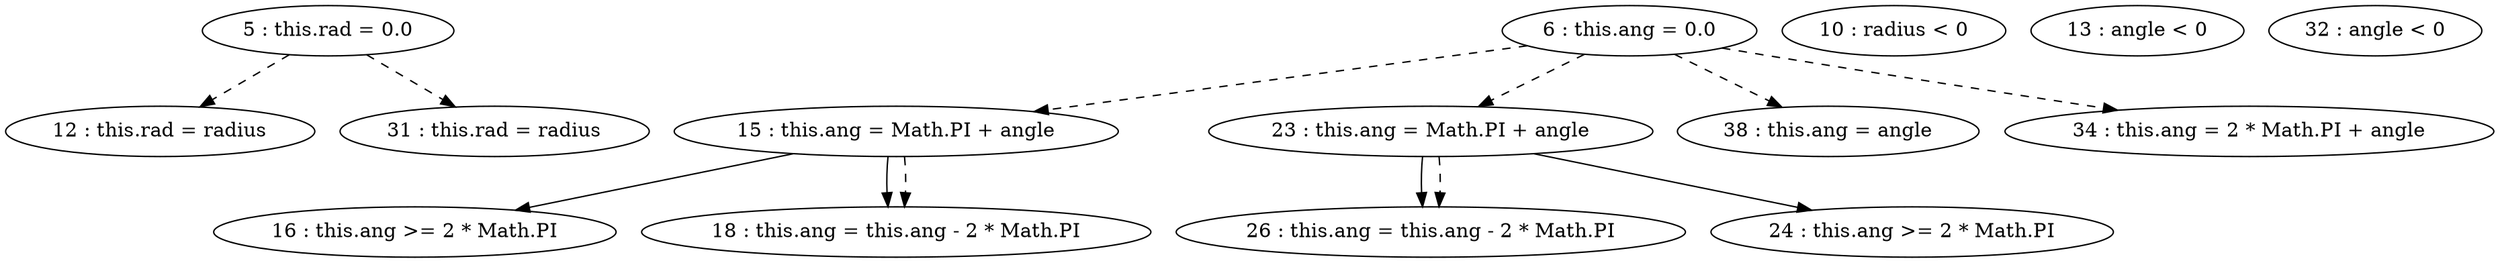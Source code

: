 digraph G {
"5 : this.rad = 0.0"
"5 : this.rad = 0.0" -> "12 : this.rad = radius" [style=dashed]
"5 : this.rad = 0.0" -> "31 : this.rad = radius" [style=dashed]
"6 : this.ang = 0.0"
"6 : this.ang = 0.0" -> "15 : this.ang = Math.PI + angle" [style=dashed]
"6 : this.ang = 0.0" -> "23 : this.ang = Math.PI + angle" [style=dashed]
"6 : this.ang = 0.0" -> "38 : this.ang = angle" [style=dashed]
"6 : this.ang = 0.0" -> "34 : this.ang = 2 * Math.PI + angle" [style=dashed]
"10 : radius < 0"
"12 : this.rad = radius"
"13 : angle < 0"
"15 : this.ang = Math.PI + angle"
"15 : this.ang = Math.PI + angle" -> "16 : this.ang >= 2 * Math.PI"
"15 : this.ang = Math.PI + angle" -> "18 : this.ang = this.ang - 2 * Math.PI"
"15 : this.ang = Math.PI + angle" -> "18 : this.ang = this.ang - 2 * Math.PI" [style=dashed]
"16 : this.ang >= 2 * Math.PI"
"18 : this.ang = this.ang - 2 * Math.PI"
"23 : this.ang = Math.PI + angle"
"23 : this.ang = Math.PI + angle" -> "26 : this.ang = this.ang - 2 * Math.PI"
"23 : this.ang = Math.PI + angle" -> "24 : this.ang >= 2 * Math.PI"
"23 : this.ang = Math.PI + angle" -> "26 : this.ang = this.ang - 2 * Math.PI" [style=dashed]
"24 : this.ang >= 2 * Math.PI"
"26 : this.ang = this.ang - 2 * Math.PI"
"31 : this.rad = radius"
"32 : angle < 0"
"34 : this.ang = 2 * Math.PI + angle"
"38 : this.ang = angle"
}
